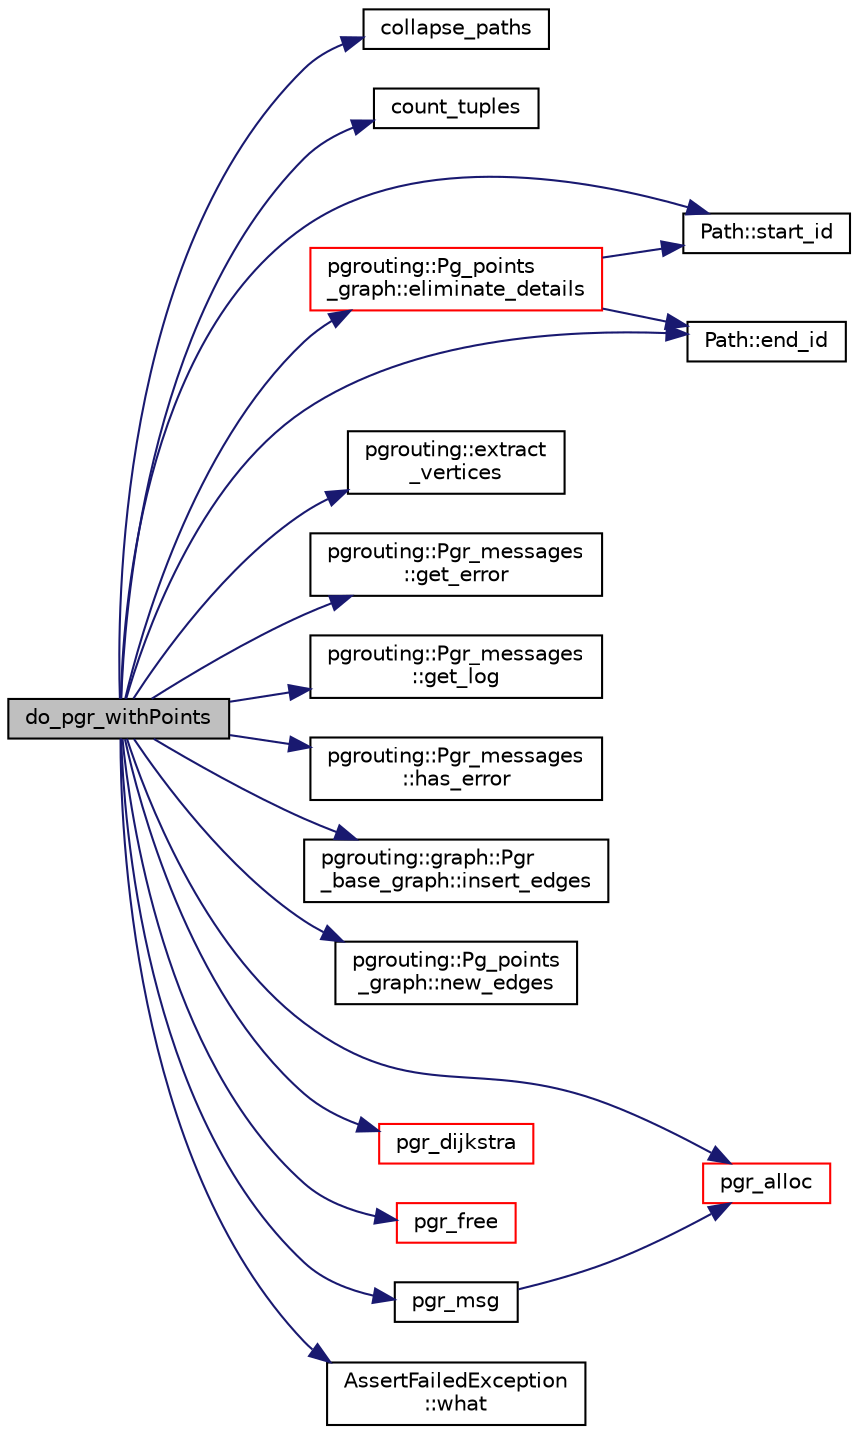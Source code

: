 digraph "do_pgr_withPoints"
{
  edge [fontname="Helvetica",fontsize="10",labelfontname="Helvetica",labelfontsize="10"];
  node [fontname="Helvetica",fontsize="10",shape=record];
  rankdir="LR";
  Node1 [label="do_pgr_withPoints",height=0.2,width=0.4,color="black", fillcolor="grey75", style="filled", fontcolor="black"];
  Node1 -> Node2 [color="midnightblue",fontsize="10",style="solid",fontname="Helvetica"];
  Node2 [label="collapse_paths",height=0.2,width=0.4,color="black", fillcolor="white", style="filled",URL="$basePath__SSEC_8cpp.html#a19c6d298dcf1b394bb1d0269055f45f0"];
  Node1 -> Node3 [color="midnightblue",fontsize="10",style="solid",fontname="Helvetica"];
  Node3 [label="count_tuples",height=0.2,width=0.4,color="black", fillcolor="white", style="filled",URL="$basePath__SSEC_8cpp.html#a704d92207109d41b1df3e14e14579ba1"];
  Node1 -> Node4 [color="midnightblue",fontsize="10",style="solid",fontname="Helvetica"];
  Node4 [label="pgrouting::Pg_points\l_graph::eliminate_details",height=0.2,width=0.4,color="red", fillcolor="white", style="filled",URL="$classpgrouting_1_1Pg__points__graph.html#afb5f097e63bec94e140eedd9ce9ba451"];
  Node4 -> Node5 [color="midnightblue",fontsize="10",style="solid",fontname="Helvetica"];
  Node5 [label="Path::start_id",height=0.2,width=0.4,color="black", fillcolor="white", style="filled",URL="$classPath.html#ac7035439d26c9e76a20ca1a06541923e"];
  Node4 -> Node6 [color="midnightblue",fontsize="10",style="solid",fontname="Helvetica"];
  Node6 [label="Path::end_id",height=0.2,width=0.4,color="black", fillcolor="white", style="filled",URL="$classPath.html#af813241de9d44cf689932d9166147cf0"];
  Node1 -> Node6 [color="midnightblue",fontsize="10",style="solid",fontname="Helvetica"];
  Node1 -> Node7 [color="midnightblue",fontsize="10",style="solid",fontname="Helvetica"];
  Node7 [label="pgrouting::extract\l_vertices",height=0.2,width=0.4,color="black", fillcolor="white", style="filled",URL="$namespacepgrouting.html#a7f6c592f35e628f82429127580ed29fb"];
  Node1 -> Node8 [color="midnightblue",fontsize="10",style="solid",fontname="Helvetica"];
  Node8 [label="pgrouting::Pgr_messages\l::get_error",height=0.2,width=0.4,color="black", fillcolor="white", style="filled",URL="$classpgrouting_1_1Pgr__messages.html#a8619f0b2a947f14ef8e5528712f4c0fb",tooltip="get_error "];
  Node1 -> Node9 [color="midnightblue",fontsize="10",style="solid",fontname="Helvetica"];
  Node9 [label="pgrouting::Pgr_messages\l::get_log",height=0.2,width=0.4,color="black", fillcolor="white", style="filled",URL="$classpgrouting_1_1Pgr__messages.html#ab95afb74f6165ef76d6caf7415b378c6",tooltip="get_log "];
  Node1 -> Node10 [color="midnightblue",fontsize="10",style="solid",fontname="Helvetica"];
  Node10 [label="pgrouting::Pgr_messages\l::has_error",height=0.2,width=0.4,color="black", fillcolor="white", style="filled",URL="$classpgrouting_1_1Pgr__messages.html#a6645d774cbe015af7efffb814dbf81e5",tooltip="get_error "];
  Node1 -> Node11 [color="midnightblue",fontsize="10",style="solid",fontname="Helvetica"];
  Node11 [label="pgrouting::graph::Pgr\l_base_graph::insert_edges",height=0.2,width=0.4,color="black", fillcolor="white", style="filled",URL="$classpgrouting_1_1graph_1_1Pgr__base__graph.html#a7c90223ba36b5a1b43296ba8c852db25",tooltip="Inserts count edges of type T into the graph. "];
  Node1 -> Node12 [color="midnightblue",fontsize="10",style="solid",fontname="Helvetica"];
  Node12 [label="pgrouting::Pg_points\l_graph::new_edges",height=0.2,width=0.4,color="black", fillcolor="white", style="filled",URL="$classpgrouting_1_1Pg__points__graph.html#acda09e8f54404caf64d2d00d574de81c"];
  Node1 -> Node13 [color="midnightblue",fontsize="10",style="solid",fontname="Helvetica"];
  Node13 [label="pgr_alloc",height=0.2,width=0.4,color="red", fillcolor="white", style="filled",URL="$pgr__alloc_8hpp.html#ac9d34b4a4d403ed9f24050b973087a9c",tooltip="allocates memory "];
  Node1 -> Node14 [color="midnightblue",fontsize="10",style="solid",fontname="Helvetica"];
  Node14 [label="pgr_dijkstra",height=0.2,width=0.4,color="red", fillcolor="white", style="filled",URL="$withPoints__driver_8cpp.html#afeb05fe552d2db0ce4bcfd0501a38efa"];
  Node1 -> Node15 [color="midnightblue",fontsize="10",style="solid",fontname="Helvetica"];
  Node15 [label="pgr_free",height=0.2,width=0.4,color="red", fillcolor="white", style="filled",URL="$pgr__alloc_8hpp.html#aae87e343d8516ca2c6a60dcfbbf7fde6"];
  Node1 -> Node16 [color="midnightblue",fontsize="10",style="solid",fontname="Helvetica"];
  Node16 [label="pgr_msg",height=0.2,width=0.4,color="black", fillcolor="white", style="filled",URL="$pgr__alloc_8cpp.html#a03fe028457780ee3a4d223cd7fe9d53e"];
  Node16 -> Node13 [color="midnightblue",fontsize="10",style="solid",fontname="Helvetica"];
  Node1 -> Node5 [color="midnightblue",fontsize="10",style="solid",fontname="Helvetica"];
  Node1 -> Node17 [color="midnightblue",fontsize="10",style="solid",fontname="Helvetica"];
  Node17 [label="AssertFailedException\l::what",height=0.2,width=0.4,color="black", fillcolor="white", style="filled",URL="$classAssertFailedException.html#aafd3ed0f0334f5a66586307c6db69fd2"];
}

